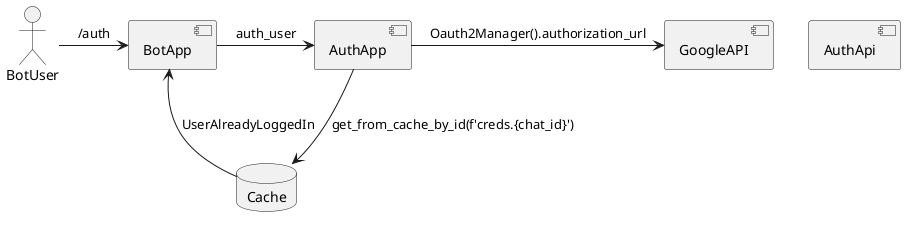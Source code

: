 @startuml
skinparam componentStyle uml2

actor BotUser
component AuthApi
component AuthApp
component BotApp
component GoogleAPI
database Cache



BotUser -right-> BotApp: /auth
BotApp -right-> AuthApp: auth_user
AuthApp -down-> Cache: get_from_cache_by_id(f'creds.{chat_id}')
Cache -left-> BotApp: UserAlreadyLoggedIn
AuthApp -right-> GoogleAPI: Oauth2Manager().authorization_url


@enduml